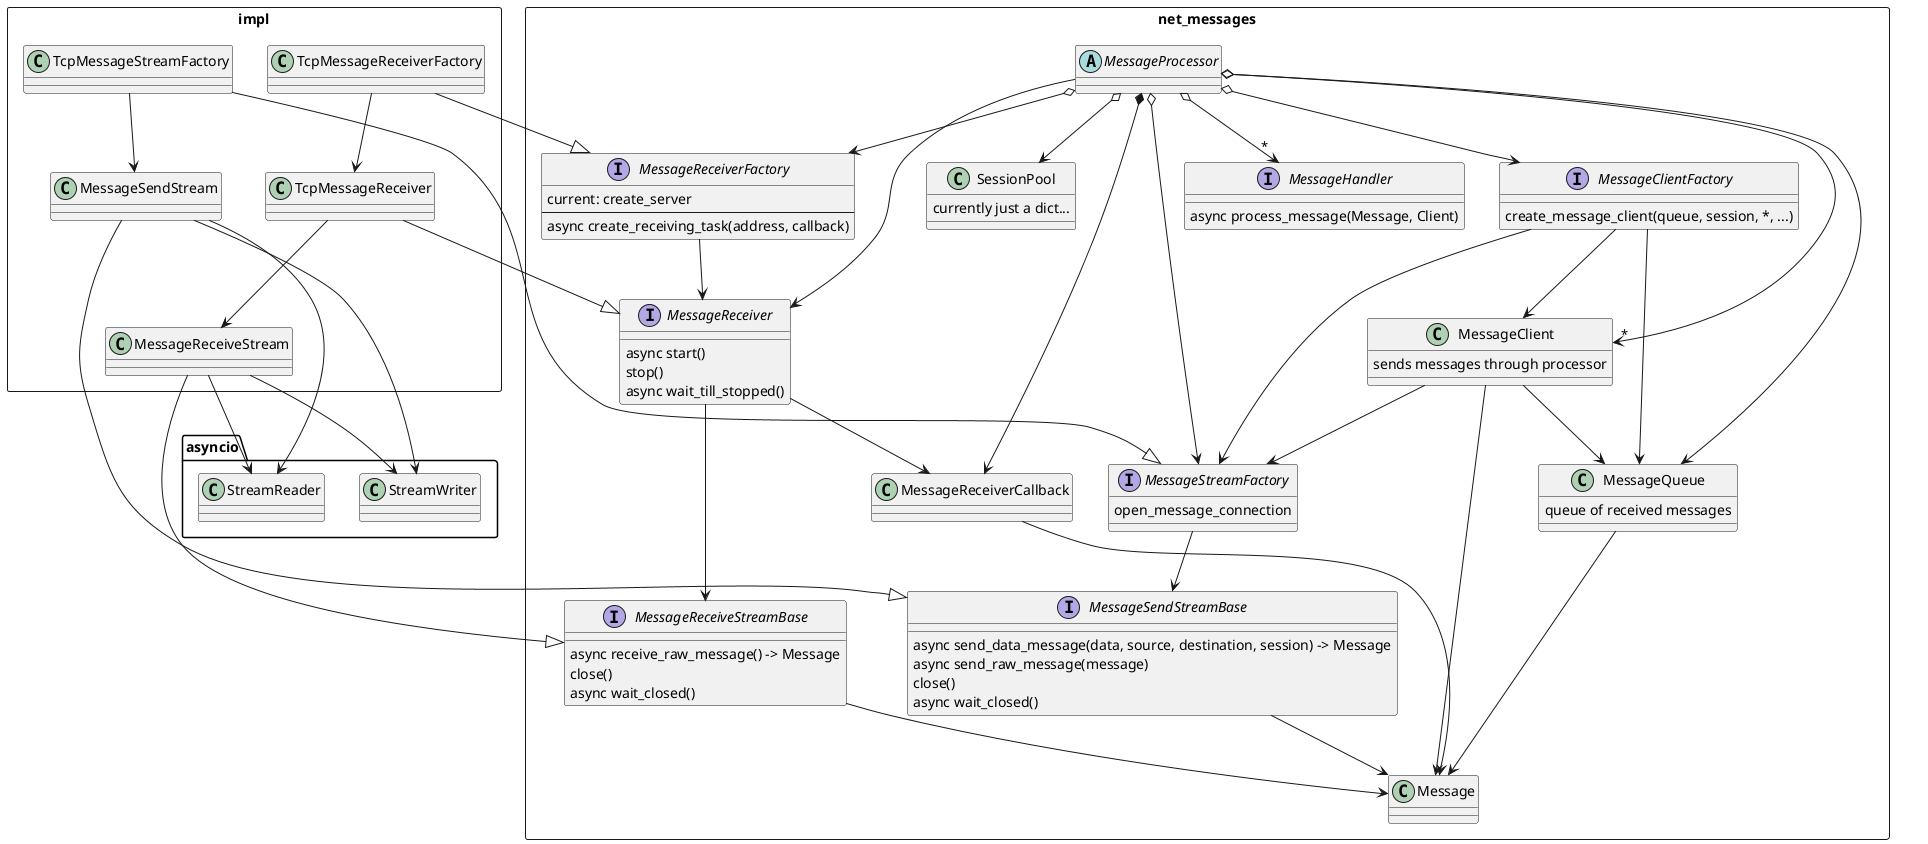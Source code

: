 @startuml
rectangle "net_messages"{
  'class MessageData << (D,lightblue) >>
  class MessageClient{
    sends messages through processor
  }

  interface MessageReceiver{
    async start()
    stop()
    async wait_till_stopped()
  }
  class MessageReceiverCallback
  abstract MessageProcessor

  'interface IMessage
  class Message

  class SessionPool{
    currently just a dict...
  }
  class MessageQueue{
    queue of received messages
  }

  interface MessageStreamFactory{
    open_message_connection
  }
  interface MessageReceiverFactory{
    current: create_server
    --
    async create_receiving_task(address, callback)
  }
  interface MessageClientFactory{
    create_message_client(queue, session, *, ...)
  }
  interface MessageSendStreamBase{
    async send_data_message(data, source, destination, session) -> Message
    async send_raw_message(message)
    close()
    async wait_closed()
  }
  interface MessageReceiveStreamBase{
    async receive_raw_message() -> Message
    close()
    async wait_closed()
  }
  interface MessageHandler{
    async process_message(Message, Client)
  }
}

'Message --|> IMessage

MessageClientFactory --> MessageStreamFactory
MessageClientFactory --> MessageQueue
MessageClientFactory --> MessageClient

MessageClient --> Message
MessageClient --> MessageStreamFactory
MessageClient --> MessageQueue
'MessageClient --> MessageData

MessageProcessor o--> MessageReceiverFactory
MessageProcessor o--> MessageStreamFactory
MessageProcessor o--> MessageClientFactory
MessageProcessor o--> SessionPool
MessageProcessor o--> MessageQueue
MessageProcessor o--> "*" MessageClient
MessageProcessor --> MessageReceiver
MessageProcessor *--> MessageReceiverCallback

MessageProcessor o--> "*" MessageHandler

MessageQueue --> Message

MessageReceiverCallback --> Message

MessageReceiverFactory --> MessageReceiver

MessageReceiver --> MessageReceiverCallback
MessageReceiver --> MessageReceiveStreamBase

MessageStreamFactory --> MessageSendStreamBase

MessageSendStreamBase --> Message
MessageReceiveStreamBase --> Message


class asyncio.StreamReader
class asyncio.StreamWriter

rectangle impl {
  'TcpMessageSender --|> MessageStream
  TcpMessageReceiver --|> MessageReceiver
  TcpMessageStreamFactory --|> MessageStreamFactory
  TcpMessageReceiverFactory --|> MessageReceiverFactory

  MessageSendStream --|> MessageSendStreamBase
  MessageReceiveStream --|> MessageReceiveStreamBase

  TcpMessageReceiverFactory --> TcpMessageReceiver
  TcpMessageReceiver --> MessageReceiveStream

  TcpMessageStreamFactory --> MessageSendStream

  MessageSendStream --> asyncio.StreamReader
  MessageSendStream --> asyncio.StreamWriter
  MessageReceiveStream --> asyncio.StreamReader
  MessageReceiveStream --> asyncio.StreamWriter


}
@enduml